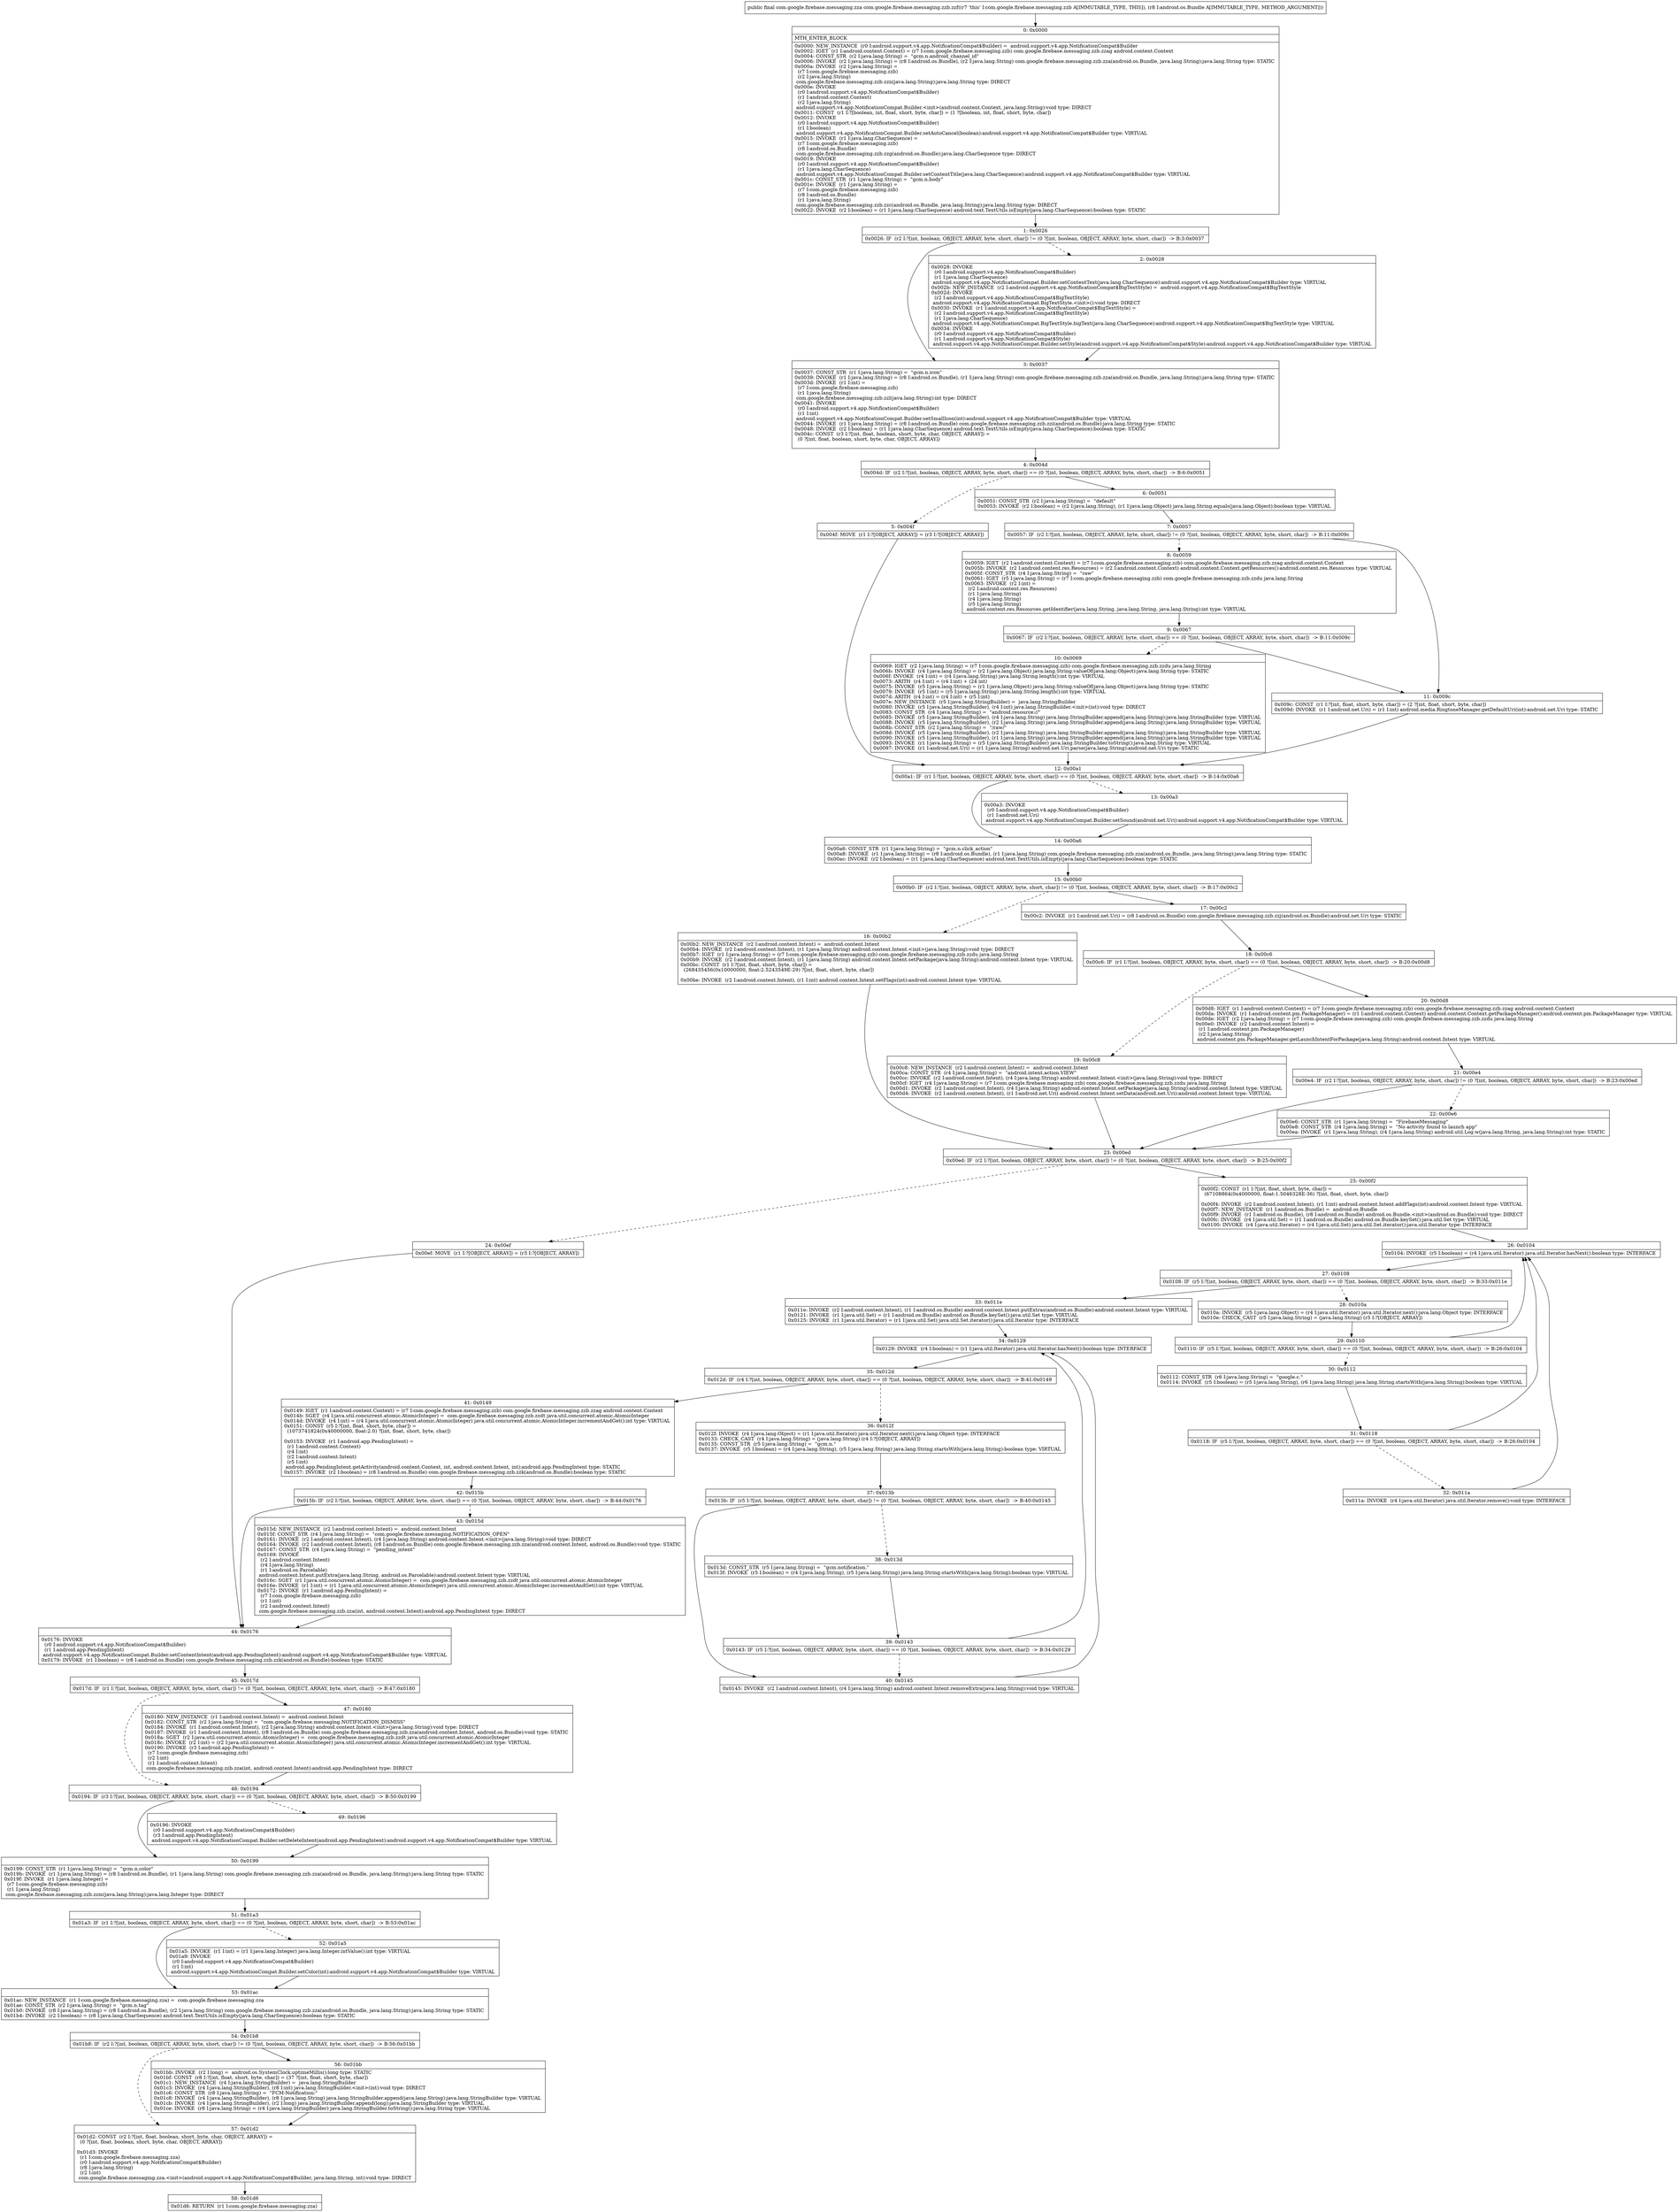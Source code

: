digraph "CFG forcom.google.firebase.messaging.zzb.zzf(Landroid\/os\/Bundle;)Lcom\/google\/firebase\/messaging\/zza;" {
Node_0 [shape=record,label="{0\:\ 0x0000|MTH_ENTER_BLOCK\l|0x0000: NEW_INSTANCE  (r0 I:android.support.v4.app.NotificationCompat$Builder) =  android.support.v4.app.NotificationCompat$Builder \l0x0002: IGET  (r1 I:android.content.Context) = (r7 I:com.google.firebase.messaging.zzb) com.google.firebase.messaging.zzb.zzag android.content.Context \l0x0004: CONST_STR  (r2 I:java.lang.String) =  \"gcm.n.android_channel_id\" \l0x0006: INVOKE  (r2 I:java.lang.String) = (r8 I:android.os.Bundle), (r2 I:java.lang.String) com.google.firebase.messaging.zzb.zza(android.os.Bundle, java.lang.String):java.lang.String type: STATIC \l0x000a: INVOKE  (r2 I:java.lang.String) = \l  (r7 I:com.google.firebase.messaging.zzb)\l  (r2 I:java.lang.String)\l com.google.firebase.messaging.zzb.zzn(java.lang.String):java.lang.String type: DIRECT \l0x000e: INVOKE  \l  (r0 I:android.support.v4.app.NotificationCompat$Builder)\l  (r1 I:android.content.Context)\l  (r2 I:java.lang.String)\l android.support.v4.app.NotificationCompat.Builder.\<init\>(android.content.Context, java.lang.String):void type: DIRECT \l0x0011: CONST  (r1 I:?[boolean, int, float, short, byte, char]) = (1 ?[boolean, int, float, short, byte, char]) \l0x0012: INVOKE  \l  (r0 I:android.support.v4.app.NotificationCompat$Builder)\l  (r1 I:boolean)\l android.support.v4.app.NotificationCompat.Builder.setAutoCancel(boolean):android.support.v4.app.NotificationCompat$Builder type: VIRTUAL \l0x0015: INVOKE  (r1 I:java.lang.CharSequence) = \l  (r7 I:com.google.firebase.messaging.zzb)\l  (r8 I:android.os.Bundle)\l com.google.firebase.messaging.zzb.zzg(android.os.Bundle):java.lang.CharSequence type: DIRECT \l0x0019: INVOKE  \l  (r0 I:android.support.v4.app.NotificationCompat$Builder)\l  (r1 I:java.lang.CharSequence)\l android.support.v4.app.NotificationCompat.Builder.setContentTitle(java.lang.CharSequence):android.support.v4.app.NotificationCompat$Builder type: VIRTUAL \l0x001c: CONST_STR  (r1 I:java.lang.String) =  \"gcm.n.body\" \l0x001e: INVOKE  (r1 I:java.lang.String) = \l  (r7 I:com.google.firebase.messaging.zzb)\l  (r8 I:android.os.Bundle)\l  (r1 I:java.lang.String)\l com.google.firebase.messaging.zzb.zzc(android.os.Bundle, java.lang.String):java.lang.String type: DIRECT \l0x0022: INVOKE  (r2 I:boolean) = (r1 I:java.lang.CharSequence) android.text.TextUtils.isEmpty(java.lang.CharSequence):boolean type: STATIC \l}"];
Node_1 [shape=record,label="{1\:\ 0x0026|0x0026: IF  (r2 I:?[int, boolean, OBJECT, ARRAY, byte, short, char]) != (0 ?[int, boolean, OBJECT, ARRAY, byte, short, char])  \-\> B:3:0x0037 \l}"];
Node_2 [shape=record,label="{2\:\ 0x0028|0x0028: INVOKE  \l  (r0 I:android.support.v4.app.NotificationCompat$Builder)\l  (r1 I:java.lang.CharSequence)\l android.support.v4.app.NotificationCompat.Builder.setContentText(java.lang.CharSequence):android.support.v4.app.NotificationCompat$Builder type: VIRTUAL \l0x002b: NEW_INSTANCE  (r2 I:android.support.v4.app.NotificationCompat$BigTextStyle) =  android.support.v4.app.NotificationCompat$BigTextStyle \l0x002d: INVOKE  \l  (r2 I:android.support.v4.app.NotificationCompat$BigTextStyle)\l android.support.v4.app.NotificationCompat.BigTextStyle.\<init\>():void type: DIRECT \l0x0030: INVOKE  (r1 I:android.support.v4.app.NotificationCompat$BigTextStyle) = \l  (r2 I:android.support.v4.app.NotificationCompat$BigTextStyle)\l  (r1 I:java.lang.CharSequence)\l android.support.v4.app.NotificationCompat.BigTextStyle.bigText(java.lang.CharSequence):android.support.v4.app.NotificationCompat$BigTextStyle type: VIRTUAL \l0x0034: INVOKE  \l  (r0 I:android.support.v4.app.NotificationCompat$Builder)\l  (r1 I:android.support.v4.app.NotificationCompat$Style)\l android.support.v4.app.NotificationCompat.Builder.setStyle(android.support.v4.app.NotificationCompat$Style):android.support.v4.app.NotificationCompat$Builder type: VIRTUAL \l}"];
Node_3 [shape=record,label="{3\:\ 0x0037|0x0037: CONST_STR  (r1 I:java.lang.String) =  \"gcm.n.icon\" \l0x0039: INVOKE  (r1 I:java.lang.String) = (r8 I:android.os.Bundle), (r1 I:java.lang.String) com.google.firebase.messaging.zzb.zza(android.os.Bundle, java.lang.String):java.lang.String type: STATIC \l0x003d: INVOKE  (r1 I:int) = \l  (r7 I:com.google.firebase.messaging.zzb)\l  (r1 I:java.lang.String)\l com.google.firebase.messaging.zzb.zzl(java.lang.String):int type: DIRECT \l0x0041: INVOKE  \l  (r0 I:android.support.v4.app.NotificationCompat$Builder)\l  (r1 I:int)\l android.support.v4.app.NotificationCompat.Builder.setSmallIcon(int):android.support.v4.app.NotificationCompat$Builder type: VIRTUAL \l0x0044: INVOKE  (r1 I:java.lang.String) = (r8 I:android.os.Bundle) com.google.firebase.messaging.zzb.zzi(android.os.Bundle):java.lang.String type: STATIC \l0x0048: INVOKE  (r2 I:boolean) = (r1 I:java.lang.CharSequence) android.text.TextUtils.isEmpty(java.lang.CharSequence):boolean type: STATIC \l0x004c: CONST  (r3 I:?[int, float, boolean, short, byte, char, OBJECT, ARRAY]) = \l  (0 ?[int, float, boolean, short, byte, char, OBJECT, ARRAY])\l \l}"];
Node_4 [shape=record,label="{4\:\ 0x004d|0x004d: IF  (r2 I:?[int, boolean, OBJECT, ARRAY, byte, short, char]) == (0 ?[int, boolean, OBJECT, ARRAY, byte, short, char])  \-\> B:6:0x0051 \l}"];
Node_5 [shape=record,label="{5\:\ 0x004f|0x004f: MOVE  (r1 I:?[OBJECT, ARRAY]) = (r3 I:?[OBJECT, ARRAY]) \l}"];
Node_6 [shape=record,label="{6\:\ 0x0051|0x0051: CONST_STR  (r2 I:java.lang.String) =  \"default\" \l0x0053: INVOKE  (r2 I:boolean) = (r2 I:java.lang.String), (r1 I:java.lang.Object) java.lang.String.equals(java.lang.Object):boolean type: VIRTUAL \l}"];
Node_7 [shape=record,label="{7\:\ 0x0057|0x0057: IF  (r2 I:?[int, boolean, OBJECT, ARRAY, byte, short, char]) != (0 ?[int, boolean, OBJECT, ARRAY, byte, short, char])  \-\> B:11:0x009c \l}"];
Node_8 [shape=record,label="{8\:\ 0x0059|0x0059: IGET  (r2 I:android.content.Context) = (r7 I:com.google.firebase.messaging.zzb) com.google.firebase.messaging.zzb.zzag android.content.Context \l0x005b: INVOKE  (r2 I:android.content.res.Resources) = (r2 I:android.content.Context) android.content.Context.getResources():android.content.res.Resources type: VIRTUAL \l0x005f: CONST_STR  (r4 I:java.lang.String) =  \"raw\" \l0x0061: IGET  (r5 I:java.lang.String) = (r7 I:com.google.firebase.messaging.zzb) com.google.firebase.messaging.zzb.zzdu java.lang.String \l0x0063: INVOKE  (r2 I:int) = \l  (r2 I:android.content.res.Resources)\l  (r1 I:java.lang.String)\l  (r4 I:java.lang.String)\l  (r5 I:java.lang.String)\l android.content.res.Resources.getIdentifier(java.lang.String, java.lang.String, java.lang.String):int type: VIRTUAL \l}"];
Node_9 [shape=record,label="{9\:\ 0x0067|0x0067: IF  (r2 I:?[int, boolean, OBJECT, ARRAY, byte, short, char]) == (0 ?[int, boolean, OBJECT, ARRAY, byte, short, char])  \-\> B:11:0x009c \l}"];
Node_10 [shape=record,label="{10\:\ 0x0069|0x0069: IGET  (r2 I:java.lang.String) = (r7 I:com.google.firebase.messaging.zzb) com.google.firebase.messaging.zzb.zzdu java.lang.String \l0x006b: INVOKE  (r4 I:java.lang.String) = (r2 I:java.lang.Object) java.lang.String.valueOf(java.lang.Object):java.lang.String type: STATIC \l0x006f: INVOKE  (r4 I:int) = (r4 I:java.lang.String) java.lang.String.length():int type: VIRTUAL \l0x0073: ARITH  (r4 I:int) = (r4 I:int) + (24 int) \l0x0075: INVOKE  (r5 I:java.lang.String) = (r1 I:java.lang.Object) java.lang.String.valueOf(java.lang.Object):java.lang.String type: STATIC \l0x0079: INVOKE  (r5 I:int) = (r5 I:java.lang.String) java.lang.String.length():int type: VIRTUAL \l0x007d: ARITH  (r4 I:int) = (r4 I:int) + (r5 I:int) \l0x007e: NEW_INSTANCE  (r5 I:java.lang.StringBuilder) =  java.lang.StringBuilder \l0x0080: INVOKE  (r5 I:java.lang.StringBuilder), (r4 I:int) java.lang.StringBuilder.\<init\>(int):void type: DIRECT \l0x0083: CONST_STR  (r4 I:java.lang.String) =  \"android.resource:\/\/\" \l0x0085: INVOKE  (r5 I:java.lang.StringBuilder), (r4 I:java.lang.String) java.lang.StringBuilder.append(java.lang.String):java.lang.StringBuilder type: VIRTUAL \l0x0088: INVOKE  (r5 I:java.lang.StringBuilder), (r2 I:java.lang.String) java.lang.StringBuilder.append(java.lang.String):java.lang.StringBuilder type: VIRTUAL \l0x008b: CONST_STR  (r2 I:java.lang.String) =  \"\/raw\/\" \l0x008d: INVOKE  (r5 I:java.lang.StringBuilder), (r2 I:java.lang.String) java.lang.StringBuilder.append(java.lang.String):java.lang.StringBuilder type: VIRTUAL \l0x0090: INVOKE  (r5 I:java.lang.StringBuilder), (r1 I:java.lang.String) java.lang.StringBuilder.append(java.lang.String):java.lang.StringBuilder type: VIRTUAL \l0x0093: INVOKE  (r1 I:java.lang.String) = (r5 I:java.lang.StringBuilder) java.lang.StringBuilder.toString():java.lang.String type: VIRTUAL \l0x0097: INVOKE  (r1 I:android.net.Uri) = (r1 I:java.lang.String) android.net.Uri.parse(java.lang.String):android.net.Uri type: STATIC \l}"];
Node_11 [shape=record,label="{11\:\ 0x009c|0x009c: CONST  (r1 I:?[int, float, short, byte, char]) = (2 ?[int, float, short, byte, char]) \l0x009d: INVOKE  (r1 I:android.net.Uri) = (r1 I:int) android.media.RingtoneManager.getDefaultUri(int):android.net.Uri type: STATIC \l}"];
Node_12 [shape=record,label="{12\:\ 0x00a1|0x00a1: IF  (r1 I:?[int, boolean, OBJECT, ARRAY, byte, short, char]) == (0 ?[int, boolean, OBJECT, ARRAY, byte, short, char])  \-\> B:14:0x00a6 \l}"];
Node_13 [shape=record,label="{13\:\ 0x00a3|0x00a3: INVOKE  \l  (r0 I:android.support.v4.app.NotificationCompat$Builder)\l  (r1 I:android.net.Uri)\l android.support.v4.app.NotificationCompat.Builder.setSound(android.net.Uri):android.support.v4.app.NotificationCompat$Builder type: VIRTUAL \l}"];
Node_14 [shape=record,label="{14\:\ 0x00a6|0x00a6: CONST_STR  (r1 I:java.lang.String) =  \"gcm.n.click_action\" \l0x00a8: INVOKE  (r1 I:java.lang.String) = (r8 I:android.os.Bundle), (r1 I:java.lang.String) com.google.firebase.messaging.zzb.zza(android.os.Bundle, java.lang.String):java.lang.String type: STATIC \l0x00ac: INVOKE  (r2 I:boolean) = (r1 I:java.lang.CharSequence) android.text.TextUtils.isEmpty(java.lang.CharSequence):boolean type: STATIC \l}"];
Node_15 [shape=record,label="{15\:\ 0x00b0|0x00b0: IF  (r2 I:?[int, boolean, OBJECT, ARRAY, byte, short, char]) != (0 ?[int, boolean, OBJECT, ARRAY, byte, short, char])  \-\> B:17:0x00c2 \l}"];
Node_16 [shape=record,label="{16\:\ 0x00b2|0x00b2: NEW_INSTANCE  (r2 I:android.content.Intent) =  android.content.Intent \l0x00b4: INVOKE  (r2 I:android.content.Intent), (r1 I:java.lang.String) android.content.Intent.\<init\>(java.lang.String):void type: DIRECT \l0x00b7: IGET  (r1 I:java.lang.String) = (r7 I:com.google.firebase.messaging.zzb) com.google.firebase.messaging.zzb.zzdu java.lang.String \l0x00b9: INVOKE  (r2 I:android.content.Intent), (r1 I:java.lang.String) android.content.Intent.setPackage(java.lang.String):android.content.Intent type: VIRTUAL \l0x00bc: CONST  (r1 I:?[int, float, short, byte, char]) = \l  (268435456(0x10000000, float:2.5243549E\-29) ?[int, float, short, byte, char])\l \l0x00be: INVOKE  (r2 I:android.content.Intent), (r1 I:int) android.content.Intent.setFlags(int):android.content.Intent type: VIRTUAL \l}"];
Node_17 [shape=record,label="{17\:\ 0x00c2|0x00c2: INVOKE  (r1 I:android.net.Uri) = (r8 I:android.os.Bundle) com.google.firebase.messaging.zzb.zzj(android.os.Bundle):android.net.Uri type: STATIC \l}"];
Node_18 [shape=record,label="{18\:\ 0x00c6|0x00c6: IF  (r1 I:?[int, boolean, OBJECT, ARRAY, byte, short, char]) == (0 ?[int, boolean, OBJECT, ARRAY, byte, short, char])  \-\> B:20:0x00d8 \l}"];
Node_19 [shape=record,label="{19\:\ 0x00c8|0x00c8: NEW_INSTANCE  (r2 I:android.content.Intent) =  android.content.Intent \l0x00ca: CONST_STR  (r4 I:java.lang.String) =  \"android.intent.action.VIEW\" \l0x00cc: INVOKE  (r2 I:android.content.Intent), (r4 I:java.lang.String) android.content.Intent.\<init\>(java.lang.String):void type: DIRECT \l0x00cf: IGET  (r4 I:java.lang.String) = (r7 I:com.google.firebase.messaging.zzb) com.google.firebase.messaging.zzb.zzdu java.lang.String \l0x00d1: INVOKE  (r2 I:android.content.Intent), (r4 I:java.lang.String) android.content.Intent.setPackage(java.lang.String):android.content.Intent type: VIRTUAL \l0x00d4: INVOKE  (r2 I:android.content.Intent), (r1 I:android.net.Uri) android.content.Intent.setData(android.net.Uri):android.content.Intent type: VIRTUAL \l}"];
Node_20 [shape=record,label="{20\:\ 0x00d8|0x00d8: IGET  (r1 I:android.content.Context) = (r7 I:com.google.firebase.messaging.zzb) com.google.firebase.messaging.zzb.zzag android.content.Context \l0x00da: INVOKE  (r1 I:android.content.pm.PackageManager) = (r1 I:android.content.Context) android.content.Context.getPackageManager():android.content.pm.PackageManager type: VIRTUAL \l0x00de: IGET  (r2 I:java.lang.String) = (r7 I:com.google.firebase.messaging.zzb) com.google.firebase.messaging.zzb.zzdu java.lang.String \l0x00e0: INVOKE  (r2 I:android.content.Intent) = \l  (r1 I:android.content.pm.PackageManager)\l  (r2 I:java.lang.String)\l android.content.pm.PackageManager.getLaunchIntentForPackage(java.lang.String):android.content.Intent type: VIRTUAL \l}"];
Node_21 [shape=record,label="{21\:\ 0x00e4|0x00e4: IF  (r2 I:?[int, boolean, OBJECT, ARRAY, byte, short, char]) != (0 ?[int, boolean, OBJECT, ARRAY, byte, short, char])  \-\> B:23:0x00ed \l}"];
Node_22 [shape=record,label="{22\:\ 0x00e6|0x00e6: CONST_STR  (r1 I:java.lang.String) =  \"FirebaseMessaging\" \l0x00e8: CONST_STR  (r4 I:java.lang.String) =  \"No activity found to launch app\" \l0x00ea: INVOKE  (r1 I:java.lang.String), (r4 I:java.lang.String) android.util.Log.w(java.lang.String, java.lang.String):int type: STATIC \l}"];
Node_23 [shape=record,label="{23\:\ 0x00ed|0x00ed: IF  (r2 I:?[int, boolean, OBJECT, ARRAY, byte, short, char]) != (0 ?[int, boolean, OBJECT, ARRAY, byte, short, char])  \-\> B:25:0x00f2 \l}"];
Node_24 [shape=record,label="{24\:\ 0x00ef|0x00ef: MOVE  (r1 I:?[OBJECT, ARRAY]) = (r3 I:?[OBJECT, ARRAY]) \l}"];
Node_25 [shape=record,label="{25\:\ 0x00f2|0x00f2: CONST  (r1 I:?[int, float, short, byte, char]) = \l  (67108864(0x4000000, float:1.5046328E\-36) ?[int, float, short, byte, char])\l \l0x00f4: INVOKE  (r2 I:android.content.Intent), (r1 I:int) android.content.Intent.addFlags(int):android.content.Intent type: VIRTUAL \l0x00f7: NEW_INSTANCE  (r1 I:android.os.Bundle) =  android.os.Bundle \l0x00f9: INVOKE  (r1 I:android.os.Bundle), (r8 I:android.os.Bundle) android.os.Bundle.\<init\>(android.os.Bundle):void type: DIRECT \l0x00fc: INVOKE  (r4 I:java.util.Set) = (r1 I:android.os.Bundle) android.os.Bundle.keySet():java.util.Set type: VIRTUAL \l0x0100: INVOKE  (r4 I:java.util.Iterator) = (r4 I:java.util.Set) java.util.Set.iterator():java.util.Iterator type: INTERFACE \l}"];
Node_26 [shape=record,label="{26\:\ 0x0104|0x0104: INVOKE  (r5 I:boolean) = (r4 I:java.util.Iterator) java.util.Iterator.hasNext():boolean type: INTERFACE \l}"];
Node_27 [shape=record,label="{27\:\ 0x0108|0x0108: IF  (r5 I:?[int, boolean, OBJECT, ARRAY, byte, short, char]) == (0 ?[int, boolean, OBJECT, ARRAY, byte, short, char])  \-\> B:33:0x011e \l}"];
Node_28 [shape=record,label="{28\:\ 0x010a|0x010a: INVOKE  (r5 I:java.lang.Object) = (r4 I:java.util.Iterator) java.util.Iterator.next():java.lang.Object type: INTERFACE \l0x010e: CHECK_CAST  (r5 I:java.lang.String) = (java.lang.String) (r5 I:?[OBJECT, ARRAY]) \l}"];
Node_29 [shape=record,label="{29\:\ 0x0110|0x0110: IF  (r5 I:?[int, boolean, OBJECT, ARRAY, byte, short, char]) == (0 ?[int, boolean, OBJECT, ARRAY, byte, short, char])  \-\> B:26:0x0104 \l}"];
Node_30 [shape=record,label="{30\:\ 0x0112|0x0112: CONST_STR  (r6 I:java.lang.String) =  \"google.c.\" \l0x0114: INVOKE  (r5 I:boolean) = (r5 I:java.lang.String), (r6 I:java.lang.String) java.lang.String.startsWith(java.lang.String):boolean type: VIRTUAL \l}"];
Node_31 [shape=record,label="{31\:\ 0x0118|0x0118: IF  (r5 I:?[int, boolean, OBJECT, ARRAY, byte, short, char]) == (0 ?[int, boolean, OBJECT, ARRAY, byte, short, char])  \-\> B:26:0x0104 \l}"];
Node_32 [shape=record,label="{32\:\ 0x011a|0x011a: INVOKE  (r4 I:java.util.Iterator) java.util.Iterator.remove():void type: INTERFACE \l}"];
Node_33 [shape=record,label="{33\:\ 0x011e|0x011e: INVOKE  (r2 I:android.content.Intent), (r1 I:android.os.Bundle) android.content.Intent.putExtras(android.os.Bundle):android.content.Intent type: VIRTUAL \l0x0121: INVOKE  (r1 I:java.util.Set) = (r1 I:android.os.Bundle) android.os.Bundle.keySet():java.util.Set type: VIRTUAL \l0x0125: INVOKE  (r1 I:java.util.Iterator) = (r1 I:java.util.Set) java.util.Set.iterator():java.util.Iterator type: INTERFACE \l}"];
Node_34 [shape=record,label="{34\:\ 0x0129|0x0129: INVOKE  (r4 I:boolean) = (r1 I:java.util.Iterator) java.util.Iterator.hasNext():boolean type: INTERFACE \l}"];
Node_35 [shape=record,label="{35\:\ 0x012d|0x012d: IF  (r4 I:?[int, boolean, OBJECT, ARRAY, byte, short, char]) == (0 ?[int, boolean, OBJECT, ARRAY, byte, short, char])  \-\> B:41:0x0149 \l}"];
Node_36 [shape=record,label="{36\:\ 0x012f|0x012f: INVOKE  (r4 I:java.lang.Object) = (r1 I:java.util.Iterator) java.util.Iterator.next():java.lang.Object type: INTERFACE \l0x0133: CHECK_CAST  (r4 I:java.lang.String) = (java.lang.String) (r4 I:?[OBJECT, ARRAY]) \l0x0135: CONST_STR  (r5 I:java.lang.String) =  \"gcm.n.\" \l0x0137: INVOKE  (r5 I:boolean) = (r4 I:java.lang.String), (r5 I:java.lang.String) java.lang.String.startsWith(java.lang.String):boolean type: VIRTUAL \l}"];
Node_37 [shape=record,label="{37\:\ 0x013b|0x013b: IF  (r5 I:?[int, boolean, OBJECT, ARRAY, byte, short, char]) != (0 ?[int, boolean, OBJECT, ARRAY, byte, short, char])  \-\> B:40:0x0145 \l}"];
Node_38 [shape=record,label="{38\:\ 0x013d|0x013d: CONST_STR  (r5 I:java.lang.String) =  \"gcm.notification.\" \l0x013f: INVOKE  (r5 I:boolean) = (r4 I:java.lang.String), (r5 I:java.lang.String) java.lang.String.startsWith(java.lang.String):boolean type: VIRTUAL \l}"];
Node_39 [shape=record,label="{39\:\ 0x0143|0x0143: IF  (r5 I:?[int, boolean, OBJECT, ARRAY, byte, short, char]) == (0 ?[int, boolean, OBJECT, ARRAY, byte, short, char])  \-\> B:34:0x0129 \l}"];
Node_40 [shape=record,label="{40\:\ 0x0145|0x0145: INVOKE  (r2 I:android.content.Intent), (r4 I:java.lang.String) android.content.Intent.removeExtra(java.lang.String):void type: VIRTUAL \l}"];
Node_41 [shape=record,label="{41\:\ 0x0149|0x0149: IGET  (r1 I:android.content.Context) = (r7 I:com.google.firebase.messaging.zzb) com.google.firebase.messaging.zzb.zzag android.content.Context \l0x014b: SGET  (r4 I:java.util.concurrent.atomic.AtomicInteger) =  com.google.firebase.messaging.zzb.zzdt java.util.concurrent.atomic.AtomicInteger \l0x014d: INVOKE  (r4 I:int) = (r4 I:java.util.concurrent.atomic.AtomicInteger) java.util.concurrent.atomic.AtomicInteger.incrementAndGet():int type: VIRTUAL \l0x0151: CONST  (r5 I:?[int, float, short, byte, char]) = \l  (1073741824(0x40000000, float:2.0) ?[int, float, short, byte, char])\l \l0x0153: INVOKE  (r1 I:android.app.PendingIntent) = \l  (r1 I:android.content.Context)\l  (r4 I:int)\l  (r2 I:android.content.Intent)\l  (r5 I:int)\l android.app.PendingIntent.getActivity(android.content.Context, int, android.content.Intent, int):android.app.PendingIntent type: STATIC \l0x0157: INVOKE  (r2 I:boolean) = (r8 I:android.os.Bundle) com.google.firebase.messaging.zzb.zzk(android.os.Bundle):boolean type: STATIC \l}"];
Node_42 [shape=record,label="{42\:\ 0x015b|0x015b: IF  (r2 I:?[int, boolean, OBJECT, ARRAY, byte, short, char]) == (0 ?[int, boolean, OBJECT, ARRAY, byte, short, char])  \-\> B:44:0x0176 \l}"];
Node_43 [shape=record,label="{43\:\ 0x015d|0x015d: NEW_INSTANCE  (r2 I:android.content.Intent) =  android.content.Intent \l0x015f: CONST_STR  (r4 I:java.lang.String) =  \"com.google.firebase.messaging.NOTIFICATION_OPEN\" \l0x0161: INVOKE  (r2 I:android.content.Intent), (r4 I:java.lang.String) android.content.Intent.\<init\>(java.lang.String):void type: DIRECT \l0x0164: INVOKE  (r2 I:android.content.Intent), (r8 I:android.os.Bundle) com.google.firebase.messaging.zzb.zza(android.content.Intent, android.os.Bundle):void type: STATIC \l0x0167: CONST_STR  (r4 I:java.lang.String) =  \"pending_intent\" \l0x0169: INVOKE  \l  (r2 I:android.content.Intent)\l  (r4 I:java.lang.String)\l  (r1 I:android.os.Parcelable)\l android.content.Intent.putExtra(java.lang.String, android.os.Parcelable):android.content.Intent type: VIRTUAL \l0x016c: SGET  (r1 I:java.util.concurrent.atomic.AtomicInteger) =  com.google.firebase.messaging.zzb.zzdt java.util.concurrent.atomic.AtomicInteger \l0x016e: INVOKE  (r1 I:int) = (r1 I:java.util.concurrent.atomic.AtomicInteger) java.util.concurrent.atomic.AtomicInteger.incrementAndGet():int type: VIRTUAL \l0x0172: INVOKE  (r1 I:android.app.PendingIntent) = \l  (r7 I:com.google.firebase.messaging.zzb)\l  (r1 I:int)\l  (r2 I:android.content.Intent)\l com.google.firebase.messaging.zzb.zza(int, android.content.Intent):android.app.PendingIntent type: DIRECT \l}"];
Node_44 [shape=record,label="{44\:\ 0x0176|0x0176: INVOKE  \l  (r0 I:android.support.v4.app.NotificationCompat$Builder)\l  (r1 I:android.app.PendingIntent)\l android.support.v4.app.NotificationCompat.Builder.setContentIntent(android.app.PendingIntent):android.support.v4.app.NotificationCompat$Builder type: VIRTUAL \l0x0179: INVOKE  (r1 I:boolean) = (r8 I:android.os.Bundle) com.google.firebase.messaging.zzb.zzk(android.os.Bundle):boolean type: STATIC \l}"];
Node_45 [shape=record,label="{45\:\ 0x017d|0x017d: IF  (r1 I:?[int, boolean, OBJECT, ARRAY, byte, short, char]) != (0 ?[int, boolean, OBJECT, ARRAY, byte, short, char])  \-\> B:47:0x0180 \l}"];
Node_47 [shape=record,label="{47\:\ 0x0180|0x0180: NEW_INSTANCE  (r1 I:android.content.Intent) =  android.content.Intent \l0x0182: CONST_STR  (r2 I:java.lang.String) =  \"com.google.firebase.messaging.NOTIFICATION_DISMISS\" \l0x0184: INVOKE  (r1 I:android.content.Intent), (r2 I:java.lang.String) android.content.Intent.\<init\>(java.lang.String):void type: DIRECT \l0x0187: INVOKE  (r1 I:android.content.Intent), (r8 I:android.os.Bundle) com.google.firebase.messaging.zzb.zza(android.content.Intent, android.os.Bundle):void type: STATIC \l0x018a: SGET  (r2 I:java.util.concurrent.atomic.AtomicInteger) =  com.google.firebase.messaging.zzb.zzdt java.util.concurrent.atomic.AtomicInteger \l0x018c: INVOKE  (r2 I:int) = (r2 I:java.util.concurrent.atomic.AtomicInteger) java.util.concurrent.atomic.AtomicInteger.incrementAndGet():int type: VIRTUAL \l0x0190: INVOKE  (r3 I:android.app.PendingIntent) = \l  (r7 I:com.google.firebase.messaging.zzb)\l  (r2 I:int)\l  (r1 I:android.content.Intent)\l com.google.firebase.messaging.zzb.zza(int, android.content.Intent):android.app.PendingIntent type: DIRECT \l}"];
Node_48 [shape=record,label="{48\:\ 0x0194|0x0194: IF  (r3 I:?[int, boolean, OBJECT, ARRAY, byte, short, char]) == (0 ?[int, boolean, OBJECT, ARRAY, byte, short, char])  \-\> B:50:0x0199 \l}"];
Node_49 [shape=record,label="{49\:\ 0x0196|0x0196: INVOKE  \l  (r0 I:android.support.v4.app.NotificationCompat$Builder)\l  (r3 I:android.app.PendingIntent)\l android.support.v4.app.NotificationCompat.Builder.setDeleteIntent(android.app.PendingIntent):android.support.v4.app.NotificationCompat$Builder type: VIRTUAL \l}"];
Node_50 [shape=record,label="{50\:\ 0x0199|0x0199: CONST_STR  (r1 I:java.lang.String) =  \"gcm.n.color\" \l0x019b: INVOKE  (r1 I:java.lang.String) = (r8 I:android.os.Bundle), (r1 I:java.lang.String) com.google.firebase.messaging.zzb.zza(android.os.Bundle, java.lang.String):java.lang.String type: STATIC \l0x019f: INVOKE  (r1 I:java.lang.Integer) = \l  (r7 I:com.google.firebase.messaging.zzb)\l  (r1 I:java.lang.String)\l com.google.firebase.messaging.zzb.zzm(java.lang.String):java.lang.Integer type: DIRECT \l}"];
Node_51 [shape=record,label="{51\:\ 0x01a3|0x01a3: IF  (r1 I:?[int, boolean, OBJECT, ARRAY, byte, short, char]) == (0 ?[int, boolean, OBJECT, ARRAY, byte, short, char])  \-\> B:53:0x01ac \l}"];
Node_52 [shape=record,label="{52\:\ 0x01a5|0x01a5: INVOKE  (r1 I:int) = (r1 I:java.lang.Integer) java.lang.Integer.intValue():int type: VIRTUAL \l0x01a9: INVOKE  \l  (r0 I:android.support.v4.app.NotificationCompat$Builder)\l  (r1 I:int)\l android.support.v4.app.NotificationCompat.Builder.setColor(int):android.support.v4.app.NotificationCompat$Builder type: VIRTUAL \l}"];
Node_53 [shape=record,label="{53\:\ 0x01ac|0x01ac: NEW_INSTANCE  (r1 I:com.google.firebase.messaging.zza) =  com.google.firebase.messaging.zza \l0x01ae: CONST_STR  (r2 I:java.lang.String) =  \"gcm.n.tag\" \l0x01b0: INVOKE  (r8 I:java.lang.String) = (r8 I:android.os.Bundle), (r2 I:java.lang.String) com.google.firebase.messaging.zzb.zza(android.os.Bundle, java.lang.String):java.lang.String type: STATIC \l0x01b4: INVOKE  (r2 I:boolean) = (r8 I:java.lang.CharSequence) android.text.TextUtils.isEmpty(java.lang.CharSequence):boolean type: STATIC \l}"];
Node_54 [shape=record,label="{54\:\ 0x01b8|0x01b8: IF  (r2 I:?[int, boolean, OBJECT, ARRAY, byte, short, char]) != (0 ?[int, boolean, OBJECT, ARRAY, byte, short, char])  \-\> B:56:0x01bb \l}"];
Node_56 [shape=record,label="{56\:\ 0x01bb|0x01bb: INVOKE  (r2 I:long) =  android.os.SystemClock.uptimeMillis():long type: STATIC \l0x01bf: CONST  (r8 I:?[int, float, short, byte, char]) = (37 ?[int, float, short, byte, char]) \l0x01c1: NEW_INSTANCE  (r4 I:java.lang.StringBuilder) =  java.lang.StringBuilder \l0x01c3: INVOKE  (r4 I:java.lang.StringBuilder), (r8 I:int) java.lang.StringBuilder.\<init\>(int):void type: DIRECT \l0x01c6: CONST_STR  (r8 I:java.lang.String) =  \"FCM\-Notification:\" \l0x01c8: INVOKE  (r4 I:java.lang.StringBuilder), (r8 I:java.lang.String) java.lang.StringBuilder.append(java.lang.String):java.lang.StringBuilder type: VIRTUAL \l0x01cb: INVOKE  (r4 I:java.lang.StringBuilder), (r2 I:long) java.lang.StringBuilder.append(long):java.lang.StringBuilder type: VIRTUAL \l0x01ce: INVOKE  (r8 I:java.lang.String) = (r4 I:java.lang.StringBuilder) java.lang.StringBuilder.toString():java.lang.String type: VIRTUAL \l}"];
Node_57 [shape=record,label="{57\:\ 0x01d2|0x01d2: CONST  (r2 I:?[int, float, boolean, short, byte, char, OBJECT, ARRAY]) = \l  (0 ?[int, float, boolean, short, byte, char, OBJECT, ARRAY])\l \l0x01d3: INVOKE  \l  (r1 I:com.google.firebase.messaging.zza)\l  (r0 I:android.support.v4.app.NotificationCompat$Builder)\l  (r8 I:java.lang.String)\l  (r2 I:int)\l com.google.firebase.messaging.zza.\<init\>(android.support.v4.app.NotificationCompat$Builder, java.lang.String, int):void type: DIRECT \l}"];
Node_58 [shape=record,label="{58\:\ 0x01d6|0x01d6: RETURN  (r1 I:com.google.firebase.messaging.zza) \l}"];
MethodNode[shape=record,label="{public final com.google.firebase.messaging.zza com.google.firebase.messaging.zzb.zzf((r7 'this' I:com.google.firebase.messaging.zzb A[IMMUTABLE_TYPE, THIS]), (r8 I:android.os.Bundle A[IMMUTABLE_TYPE, METHOD_ARGUMENT])) }"];
MethodNode -> Node_0;
Node_0 -> Node_1;
Node_1 -> Node_2[style=dashed];
Node_1 -> Node_3;
Node_2 -> Node_3;
Node_3 -> Node_4;
Node_4 -> Node_5[style=dashed];
Node_4 -> Node_6;
Node_5 -> Node_12;
Node_6 -> Node_7;
Node_7 -> Node_8[style=dashed];
Node_7 -> Node_11;
Node_8 -> Node_9;
Node_9 -> Node_10[style=dashed];
Node_9 -> Node_11;
Node_10 -> Node_12;
Node_11 -> Node_12;
Node_12 -> Node_13[style=dashed];
Node_12 -> Node_14;
Node_13 -> Node_14;
Node_14 -> Node_15;
Node_15 -> Node_16[style=dashed];
Node_15 -> Node_17;
Node_16 -> Node_23;
Node_17 -> Node_18;
Node_18 -> Node_19[style=dashed];
Node_18 -> Node_20;
Node_19 -> Node_23;
Node_20 -> Node_21;
Node_21 -> Node_22[style=dashed];
Node_21 -> Node_23;
Node_22 -> Node_23;
Node_23 -> Node_24[style=dashed];
Node_23 -> Node_25;
Node_24 -> Node_44;
Node_25 -> Node_26;
Node_26 -> Node_27;
Node_27 -> Node_28[style=dashed];
Node_27 -> Node_33;
Node_28 -> Node_29;
Node_29 -> Node_26;
Node_29 -> Node_30[style=dashed];
Node_30 -> Node_31;
Node_31 -> Node_26;
Node_31 -> Node_32[style=dashed];
Node_32 -> Node_26;
Node_33 -> Node_34;
Node_34 -> Node_35;
Node_35 -> Node_36[style=dashed];
Node_35 -> Node_41;
Node_36 -> Node_37;
Node_37 -> Node_38[style=dashed];
Node_37 -> Node_40;
Node_38 -> Node_39;
Node_39 -> Node_34;
Node_39 -> Node_40[style=dashed];
Node_40 -> Node_34;
Node_41 -> Node_42;
Node_42 -> Node_43[style=dashed];
Node_42 -> Node_44;
Node_43 -> Node_44;
Node_44 -> Node_45;
Node_45 -> Node_47;
Node_45 -> Node_48[style=dashed];
Node_47 -> Node_48;
Node_48 -> Node_49[style=dashed];
Node_48 -> Node_50;
Node_49 -> Node_50;
Node_50 -> Node_51;
Node_51 -> Node_52[style=dashed];
Node_51 -> Node_53;
Node_52 -> Node_53;
Node_53 -> Node_54;
Node_54 -> Node_56;
Node_54 -> Node_57[style=dashed];
Node_56 -> Node_57;
Node_57 -> Node_58;
}

